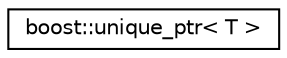 digraph G
{
  edge [fontname="Helvetica",fontsize="10",labelfontname="Helvetica",labelfontsize="10"];
  node [fontname="Helvetica",fontsize="10",shape=record];
  rankdir="LR";
  Node1 [label="boost::unique_ptr\< T \>",height=0.2,width=0.4,color="black", fillcolor="white", style="filled",URL="$classboost_1_1unique__ptr.html"];
}
